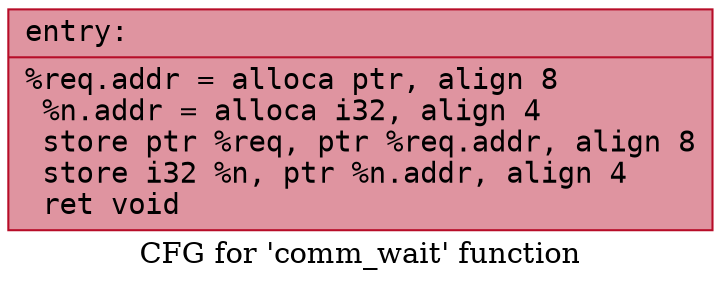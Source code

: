 digraph "CFG for 'comm_wait' function" {
	label="CFG for 'comm_wait' function";

	Node0x559aeb3475f0 [shape=record,color="#b70d28ff", style=filled, fillcolor="#b70d2870" fontname="Courier",label="{entry:\l|  %req.addr = alloca ptr, align 8\l  %n.addr = alloca i32, align 4\l  store ptr %req, ptr %req.addr, align 8\l  store i32 %n, ptr %n.addr, align 4\l  ret void\l}"];
}
